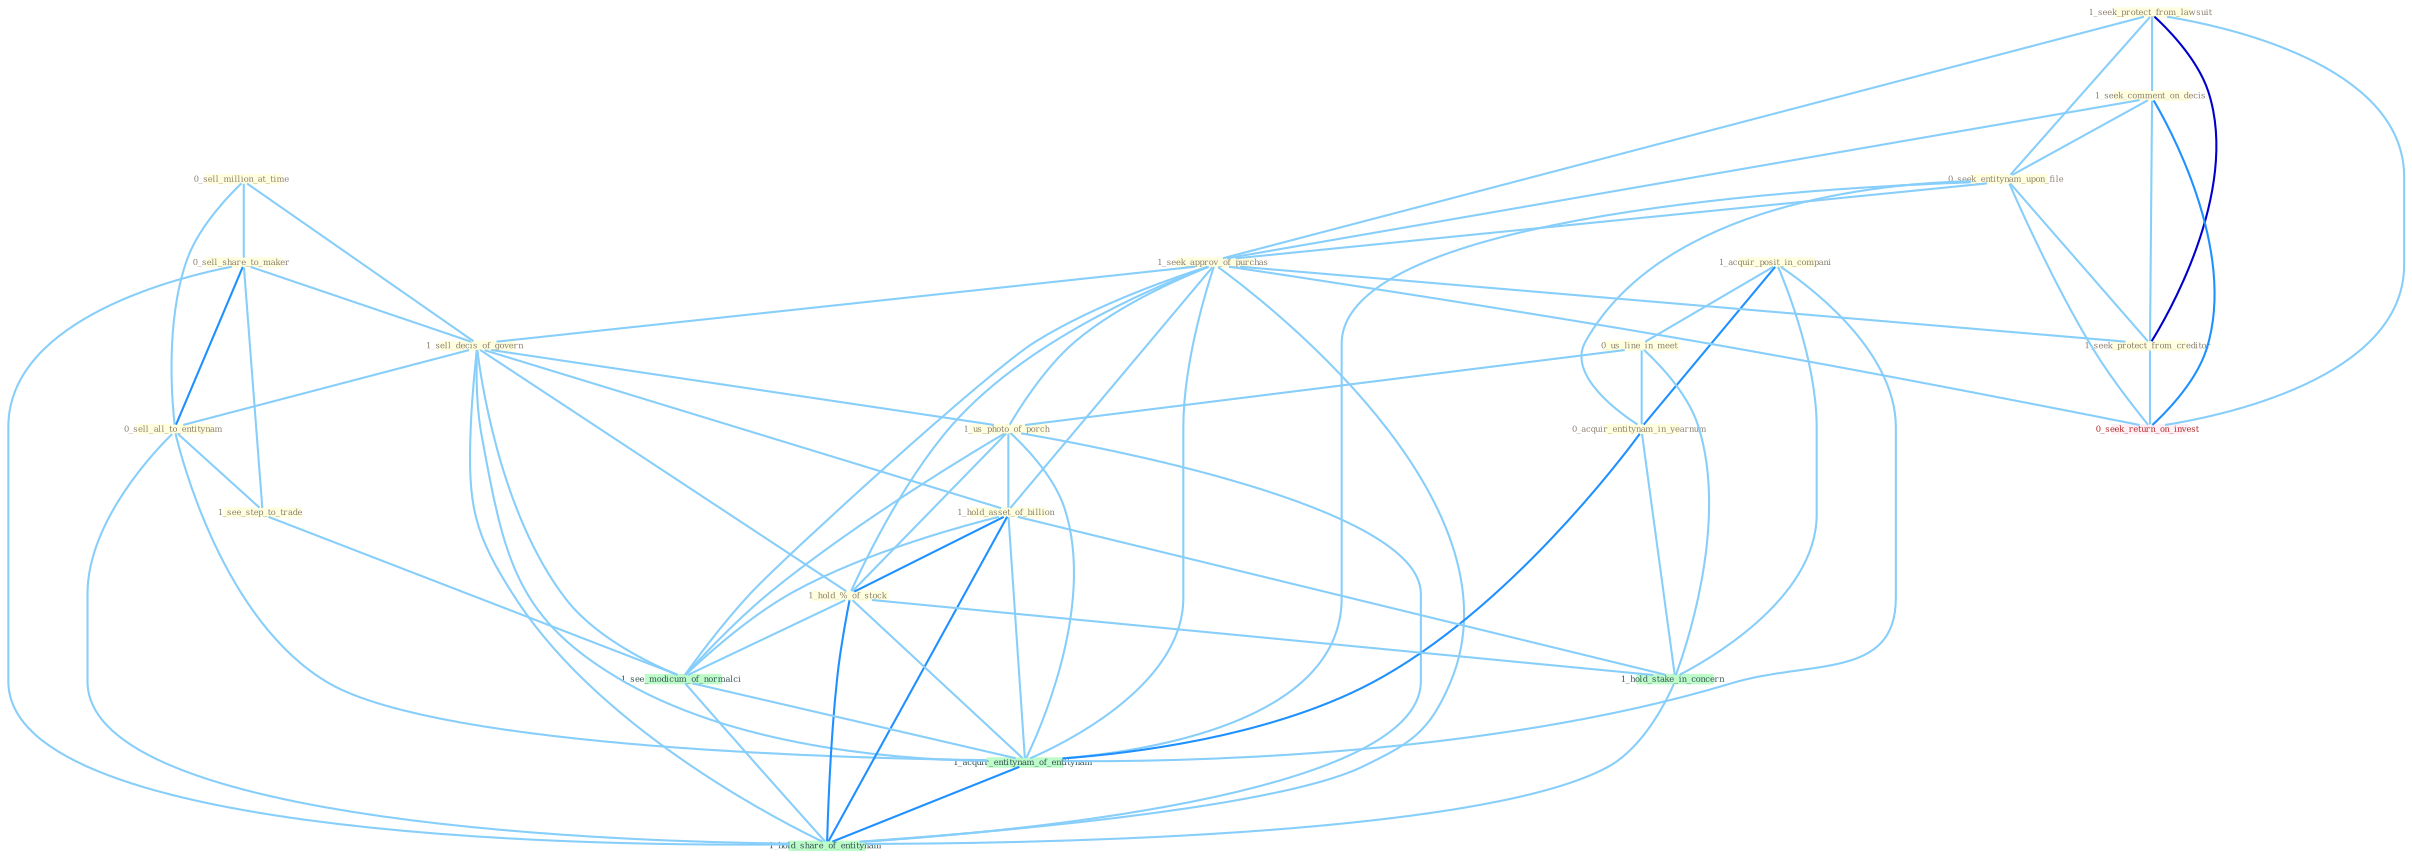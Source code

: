 Graph G{ 
    node
    [shape=polygon,style=filled,width=.5,height=.06,color="#BDFCC9",fixedsize=true,fontsize=4,
    fontcolor="#2f4f4f"];
    {node
    [color="#ffffe0", fontcolor="#8b7d6b"] "0_sell_million_at_time " "1_seek_protect_from_lawsuit " "1_seek_comment_on_decis " "1_acquir_posit_in_compani " "0_seek_entitynam_upon_file " "0_sell_share_to_maker " "0_us_line_in_meet " "1_seek_approv_of_purchas " "1_sell_decis_of_govern " "1_us_photo_of_porch " "0_sell_all_to_entitynam " "0_acquir_entitynam_in_yearnum " "1_hold_asset_of_billion " "1_seek_protect_from_creditor " "1_see_step_to_trade " "1_hold_%_of_stock "}
{node [color="#fff0f5", fontcolor="#b22222"] "0_seek_return_on_invest "}
edge [color="#B0E2FF"];

	"0_sell_million_at_time " -- "0_sell_share_to_maker " [w="1", color="#87cefa" ];
	"0_sell_million_at_time " -- "1_sell_decis_of_govern " [w="1", color="#87cefa" ];
	"0_sell_million_at_time " -- "0_sell_all_to_entitynam " [w="1", color="#87cefa" ];
	"1_seek_protect_from_lawsuit " -- "1_seek_comment_on_decis " [w="1", color="#87cefa" ];
	"1_seek_protect_from_lawsuit " -- "0_seek_entitynam_upon_file " [w="1", color="#87cefa" ];
	"1_seek_protect_from_lawsuit " -- "1_seek_approv_of_purchas " [w="1", color="#87cefa" ];
	"1_seek_protect_from_lawsuit " -- "1_seek_protect_from_creditor " [w="3", color="#0000cd" , len=0.6];
	"1_seek_protect_from_lawsuit " -- "0_seek_return_on_invest " [w="1", color="#87cefa" ];
	"1_seek_comment_on_decis " -- "0_seek_entitynam_upon_file " [w="1", color="#87cefa" ];
	"1_seek_comment_on_decis " -- "1_seek_approv_of_purchas " [w="1", color="#87cefa" ];
	"1_seek_comment_on_decis " -- "1_seek_protect_from_creditor " [w="1", color="#87cefa" ];
	"1_seek_comment_on_decis " -- "0_seek_return_on_invest " [w="2", color="#1e90ff" , len=0.8];
	"1_acquir_posit_in_compani " -- "0_us_line_in_meet " [w="1", color="#87cefa" ];
	"1_acquir_posit_in_compani " -- "0_acquir_entitynam_in_yearnum " [w="2", color="#1e90ff" , len=0.8];
	"1_acquir_posit_in_compani " -- "1_hold_stake_in_concern " [w="1", color="#87cefa" ];
	"1_acquir_posit_in_compani " -- "1_acquir_entitynam_of_entitynam " [w="1", color="#87cefa" ];
	"0_seek_entitynam_upon_file " -- "1_seek_approv_of_purchas " [w="1", color="#87cefa" ];
	"0_seek_entitynam_upon_file " -- "0_acquir_entitynam_in_yearnum " [w="1", color="#87cefa" ];
	"0_seek_entitynam_upon_file " -- "1_seek_protect_from_creditor " [w="1", color="#87cefa" ];
	"0_seek_entitynam_upon_file " -- "0_seek_return_on_invest " [w="1", color="#87cefa" ];
	"0_seek_entitynam_upon_file " -- "1_acquir_entitynam_of_entitynam " [w="1", color="#87cefa" ];
	"0_sell_share_to_maker " -- "1_sell_decis_of_govern " [w="1", color="#87cefa" ];
	"0_sell_share_to_maker " -- "0_sell_all_to_entitynam " [w="2", color="#1e90ff" , len=0.8];
	"0_sell_share_to_maker " -- "1_see_step_to_trade " [w="1", color="#87cefa" ];
	"0_sell_share_to_maker " -- "1_hold_share_of_entitynam " [w="1", color="#87cefa" ];
	"0_us_line_in_meet " -- "1_us_photo_of_porch " [w="1", color="#87cefa" ];
	"0_us_line_in_meet " -- "0_acquir_entitynam_in_yearnum " [w="1", color="#87cefa" ];
	"0_us_line_in_meet " -- "1_hold_stake_in_concern " [w="1", color="#87cefa" ];
	"1_seek_approv_of_purchas " -- "1_sell_decis_of_govern " [w="1", color="#87cefa" ];
	"1_seek_approv_of_purchas " -- "1_us_photo_of_porch " [w="1", color="#87cefa" ];
	"1_seek_approv_of_purchas " -- "1_hold_asset_of_billion " [w="1", color="#87cefa" ];
	"1_seek_approv_of_purchas " -- "1_seek_protect_from_creditor " [w="1", color="#87cefa" ];
	"1_seek_approv_of_purchas " -- "1_hold_%_of_stock " [w="1", color="#87cefa" ];
	"1_seek_approv_of_purchas " -- "0_seek_return_on_invest " [w="1", color="#87cefa" ];
	"1_seek_approv_of_purchas " -- "1_see_modicum_of_normalci " [w="1", color="#87cefa" ];
	"1_seek_approv_of_purchas " -- "1_acquir_entitynam_of_entitynam " [w="1", color="#87cefa" ];
	"1_seek_approv_of_purchas " -- "1_hold_share_of_entitynam " [w="1", color="#87cefa" ];
	"1_sell_decis_of_govern " -- "1_us_photo_of_porch " [w="1", color="#87cefa" ];
	"1_sell_decis_of_govern " -- "0_sell_all_to_entitynam " [w="1", color="#87cefa" ];
	"1_sell_decis_of_govern " -- "1_hold_asset_of_billion " [w="1", color="#87cefa" ];
	"1_sell_decis_of_govern " -- "1_hold_%_of_stock " [w="1", color="#87cefa" ];
	"1_sell_decis_of_govern " -- "1_see_modicum_of_normalci " [w="1", color="#87cefa" ];
	"1_sell_decis_of_govern " -- "1_acquir_entitynam_of_entitynam " [w="1", color="#87cefa" ];
	"1_sell_decis_of_govern " -- "1_hold_share_of_entitynam " [w="1", color="#87cefa" ];
	"1_us_photo_of_porch " -- "1_hold_asset_of_billion " [w="1", color="#87cefa" ];
	"1_us_photo_of_porch " -- "1_hold_%_of_stock " [w="1", color="#87cefa" ];
	"1_us_photo_of_porch " -- "1_see_modicum_of_normalci " [w="1", color="#87cefa" ];
	"1_us_photo_of_porch " -- "1_acquir_entitynam_of_entitynam " [w="1", color="#87cefa" ];
	"1_us_photo_of_porch " -- "1_hold_share_of_entitynam " [w="1", color="#87cefa" ];
	"0_sell_all_to_entitynam " -- "1_see_step_to_trade " [w="1", color="#87cefa" ];
	"0_sell_all_to_entitynam " -- "1_acquir_entitynam_of_entitynam " [w="1", color="#87cefa" ];
	"0_sell_all_to_entitynam " -- "1_hold_share_of_entitynam " [w="1", color="#87cefa" ];
	"0_acquir_entitynam_in_yearnum " -- "1_hold_stake_in_concern " [w="1", color="#87cefa" ];
	"0_acquir_entitynam_in_yearnum " -- "1_acquir_entitynam_of_entitynam " [w="2", color="#1e90ff" , len=0.8];
	"1_hold_asset_of_billion " -- "1_hold_%_of_stock " [w="2", color="#1e90ff" , len=0.8];
	"1_hold_asset_of_billion " -- "1_hold_stake_in_concern " [w="1", color="#87cefa" ];
	"1_hold_asset_of_billion " -- "1_see_modicum_of_normalci " [w="1", color="#87cefa" ];
	"1_hold_asset_of_billion " -- "1_acquir_entitynam_of_entitynam " [w="1", color="#87cefa" ];
	"1_hold_asset_of_billion " -- "1_hold_share_of_entitynam " [w="2", color="#1e90ff" , len=0.8];
	"1_seek_protect_from_creditor " -- "0_seek_return_on_invest " [w="1", color="#87cefa" ];
	"1_see_step_to_trade " -- "1_see_modicum_of_normalci " [w="1", color="#87cefa" ];
	"1_hold_%_of_stock " -- "1_hold_stake_in_concern " [w="1", color="#87cefa" ];
	"1_hold_%_of_stock " -- "1_see_modicum_of_normalci " [w="1", color="#87cefa" ];
	"1_hold_%_of_stock " -- "1_acquir_entitynam_of_entitynam " [w="1", color="#87cefa" ];
	"1_hold_%_of_stock " -- "1_hold_share_of_entitynam " [w="2", color="#1e90ff" , len=0.8];
	"1_hold_stake_in_concern " -- "1_hold_share_of_entitynam " [w="1", color="#87cefa" ];
	"1_see_modicum_of_normalci " -- "1_acquir_entitynam_of_entitynam " [w="1", color="#87cefa" ];
	"1_see_modicum_of_normalci " -- "1_hold_share_of_entitynam " [w="1", color="#87cefa" ];
	"1_acquir_entitynam_of_entitynam " -- "1_hold_share_of_entitynam " [w="2", color="#1e90ff" , len=0.8];
}